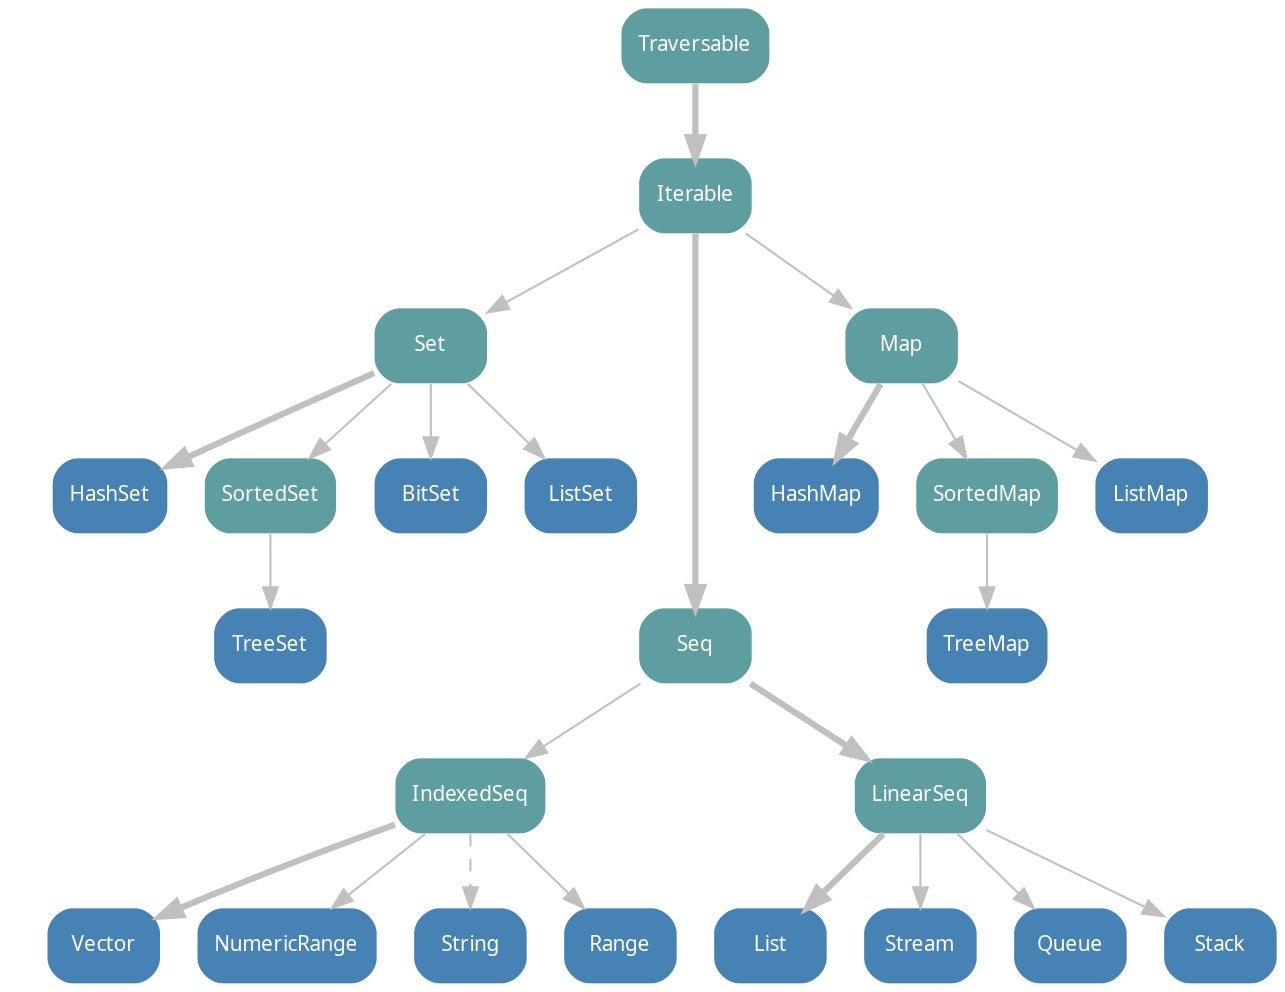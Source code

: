 // dot graphs for the Scala 2.8 Collections API
// package scala.collection.immutable
// (C) 2010 by Mathias

digraph "scala.collection.immutable" {
  bgcolor=transparent
  dpi=68
  
  // layout help
  node [shape=point, style=invis]
  edge [style=invis]
  Level0 -> Level1 -> Level2 -> Level3 -> Level4 -> Level5
  
  // node definitions
  node [shape=box, style="rounded, filled", fontname=tahoma, fontsize=10, fontcolor=white, color=none, fillcolor=cadetblue]
  iTraversable [label="Traversable", URL="http://www.scala-lang.org/api/current/scala/collection/immutable/Traversable.html"]
    iIterable [label="Iterable", URL="http://www.scala-lang.org/api/current/scala/collection/immutable/Iterable.html"]
      iSet [label="Set", URL="http://www.scala-lang.org/api/current/scala/collection/immutable/Set.html"]
        iHashSet [fillcolor="steelblue", label="HashSet", URL="http://www.scala-lang.org/api/current/scala/collection/immutable/HashSet.html"]
        iSortedSet [label="SortedSet", URL="http://www.scala-lang.org/api/current/scala/collection/immutable/SortedSet.html"]
          TreeSet [fillcolor="steelblue", URL="http://www.scala-lang.org/api/current/scala/collection/immutable/TreeSet.html"]
        iBitSet [fillcolor="steelblue", label="BitSet", URL="http://www.scala-lang.org/api/current/scala/collection/immutable/BitSet.html"]
        ListSet [fillcolor="steelblue", URL="http://www.scala-lang.org/api/current/scala/collection/immutable/ListSet.html"]
      iSeq [label="Seq", URL="http://www.scala-lang.org/api/current/scala/collection/immutable/Seq.html"]
        iIndexedSeq [label="IndexedSeq", URL="http://www.scala-lang.org/api/current/scala/collection/immutable/IndexedSeq.html"]
          Vector [fillcolor="steelblue", URL="http://www.scala-lang.org/api/current/scala/collection/immutable/Vector.html"]
          NumericRange [fillcolor="steelblue", URL="http://www.scala-lang.org/api/current/scala/collection/immutable/NumericRange.html"]
          String [fillcolor="steelblue", URL="http://download.oracle.com/javase/6/docs/api/java/lang/String.html"]
          Range [fillcolor="steelblue", URL="http://www.scala-lang.org/api/current/scala/collection/immutable/Range.html"]
        iLinearSeq [label="LinearSeq", URL="http://www.scala-lang.org/api/current/scala/collection/immutable/LinearSeq.html"]
          List [fillcolor="steelblue", URL="http://www.scala-lang.org/api/current/scala/collection/immutable/List.html"]
          Stream [fillcolor="steelblue", URL="http://www.scala-lang.org/api/current/scala/collection/immutable/Stream.html"]
          iQueue [fillcolor="steelblue", label="Queue", URL="http://www.scala-lang.org/api/current/scala/collection/immutable/Queue.html"]
          iStack [fillcolor="steelblue", label="Stack", URL="http://www.scala-lang.org/api/current/scala/collection/immutable/Stack.html"]
      iMap [label="Map", URL="http://www.scala-lang.org/api/current/scala/collection/immutable/Map.html"]
        iHashMap [fillcolor="steelblue", label="HashMap", URL="http://www.scala-lang.org/api/current/scala/collection/immutable/HashMap.html"]
        iSortedMap [label="SortedMap", URL="http://www.scala-lang.org/api/current/scala/collection/immutable/SortedMap.html"]
          TreeMap [fillcolor="steelblue", URL="http://www.scala-lang.org/api/current/scala/collection/immutable/TreeMap.html"]
        iListMap [fillcolor="steelblue", label="ListMap", URL="http://www.scala-lang.org/api/current/scala/collection/immutable/ListMap.html"]

  // layout help
  { rank=same; Level0; iTraversable }
  { rank=same; Level1; iIterable }
  { rank=same; Level2; iSet; iMap }
  { rank=same; Level3; }
  { rank=same; Level4; iSeq }
  { rank=same; Level5; iIndexedSeq; iLinearSeq }

  // edge definitions
  edge [style=solid, color=gray]
  iTraversable -> iIterable [penwidth=3]
  iIterable -> iSeq [penwidth=3]
  iSeq -> iIndexedSeq
  iIndexedSeq -> Vector [penwidth=3]
  iIndexedSeq -> NumericRange
  iIndexedSeq -> Range
  iIndexedSeq -> String [style=dashed, URL="http://www.scala-lang.org/api/current/scala/collection/immutable/StringOps.html"]
  iSeq -> iLinearSeq -> List [penwidth=3]
  iLinearSeq -> Stream
  iLinearSeq -> iQueue
  iLinearSeq -> iStack
  iIterable -> iSet
  iSet -> iHashSet [penwidth=3]
  iSet -> iSortedSet -> TreeSet
  iSet -> iBitSet
  iSet -> ListSet
  iIterable -> iMap
  iMap -> iHashMap [penwidth=3]
  iMap -> iSortedMap -> TreeMap
  iMap -> iListMap
}